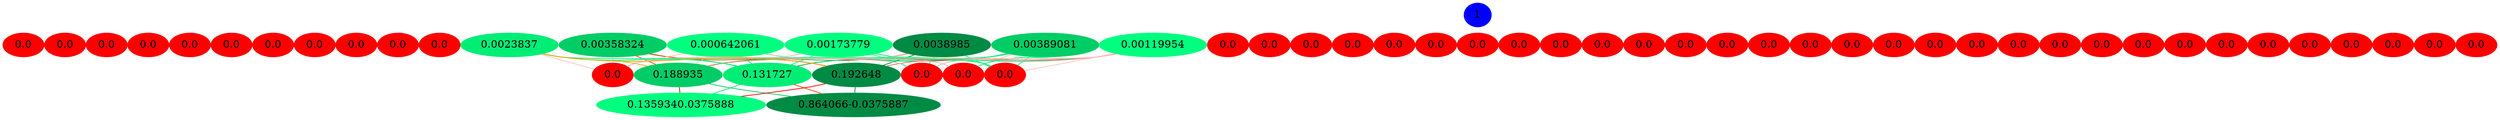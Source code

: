 graph {
	edge [bgcolor="purple:pink" color=yellow nodesep=0]
	graph [nodesep=0 ranksep=0]
	I [label=1 color=blue height=0.2 style=filled width=0.2]
	x_0 [label=0.0 color=red height=0.2 style=filled width=0.2]
	x_1 [label=0.0 color=red height=0.2 style=filled width=0.2]
	x_2 [label=0.0 color=red height=0.2 style=filled width=0.2]
	x_3 [label=0.0 color=red height=0.2 style=filled width=0.2]
	x_4 [label=0.0 color=red height=0.2 style=filled width=0.2]
	x_5 [label=0.0 color=red height=0.2 style=filled width=0.2]
	x_6 [label=0.0 color=red height=0.2 style=filled width=0.2]
	x_7 [label=0.0 color=red height=0.2 style=filled width=0.2]
	x_8 [label=0.0 color=red height=0.2 style=filled width=0.2]
	x_9 [label=0.0 color=red height=0.2 style=filled width=0.2]
	x_10 [label=0.0 color=red height=0.2 style=filled width=0.2]
	x_11 [label=0.00358324 color=springgreen3 fillcolor=springgreen3 height=0.2 style=filled width=0.2]
	x_12 [label=0.0 color=red height=0.2 style=filled width=0.2]
	x_13 [label=0.0 color=red height=0.2 style=filled width=0.2]
	x_14 [label=0.0 color=red height=0.2 style=filled width=0.2]
	x_15 [label=0.0 color=red height=0.2 style=filled width=0.2]
	x_16 [label=0.0 color=red height=0.2 style=filled width=0.2]
	x_17 [label=0.000642061 color=springgreen fillcolor=springgreen height=0.2 style=filled width=0.2]
	x_18 [label=0.00173779 color=springgreen1 fillcolor=springgreen1 height=0.2 style=filled width=0.2]
	x_19 [label=0.0 color=red height=0.2 style=filled width=0.2]
	x_20 [label=0.0 color=red height=0.2 style=filled width=0.2]
	x_21 [label=0.0 color=red height=0.2 style=filled width=0.2]
	x_22 [label=0.0 color=red height=0.2 style=filled width=0.2]
	x_23 [label=0.0 color=red height=0.2 style=filled width=0.2]
	x_24 [label=0.0038985 color=springgreen4 fillcolor=springgreen4 height=0.2 style=filled width=0.2]
	x_25 [label=0.0 color=red height=0.2 style=filled width=0.2]
	x_26 [label=0.0 color=red height=0.2 style=filled width=0.2]
	x_27 [label=0.0 color=red height=0.2 style=filled width=0.2]
	x_28 [label=0.0 color=red height=0.2 style=filled width=0.2]
	x_29 [label=0.0 color=red height=0.2 style=filled width=0.2]
	x_30 [label=0.0 color=red height=0.2 style=filled width=0.2]
	x_31 [label=0.00389081 color=springgreen3 fillcolor=springgreen3 height=0.2 style=filled width=0.2]
	x_32 [label=0.0 color=red height=0.2 style=filled width=0.2]
	x_33 [label=0.0 color=red height=0.2 style=filled width=0.2]
	x_34 [label=0.0 color=red height=0.2 style=filled width=0.2]
	x_35 [label=0.0 color=red height=0.2 style=filled width=0.2]
	x_36 [label=0.0 color=red height=0.2 style=filled width=0.2]
	x_37 [label=0.00119954 color=springgreen1 fillcolor=springgreen1 height=0.2 style=filled width=0.2]
	x_38 [label=0.0023837 color=springgreen2 fillcolor=springgreen2 height=0.2 style=filled width=0.2]
	x_39 [label=0.0 color=red height=0.2 style=filled width=0.2]
	x_40 [label=0.0 color=red height=0.2 style=filled width=0.2]
	x_41 [label=0.0 color=red height=0.2 style=filled width=0.2]
	x_42 [label=0.0 color=red height=0.2 style=filled width=0.2]
	x_43 [label=0.0 color=red height=0.2 style=filled width=0.2]
	x_44 [label=0.0 color=red height=0.2 style=filled width=0.2]
	x_45 [label=0.0 color=red height=0.2 style=filled width=0.2]
	x_46 [label=0.0 color=red height=0.2 style=filled width=0.2]
	x_47 [label=0.0 color=red height=0.2 style=filled width=0.2]
	x_48 [label=0.0 color=red height=0.2 style=filled width=0.2]
	I -- x_0 [style=invis]
	I -- x_1 [style=invis]
	I -- x_2 [style=invis]
	I -- x_3 [style=invis]
	I -- x_4 [style=invis]
	I -- x_5 [style=invis]
	I -- x_6 [style=invis]
	I -- x_7 [style=invis]
	I -- x_8 [style=invis]
	I -- x_9 [style=invis]
	I -- x_10 [style=invis]
	I -- x_11 [style=invis]
	I -- x_12 [style=invis]
	I -- x_13 [style=invis]
	I -- x_14 [style=invis]
	I -- x_15 [style=invis]
	I -- x_16 [style=invis]
	I -- x_17 [style=invis]
	I -- x_18 [style=invis]
	I -- x_19 [style=invis]
	I -- x_20 [style=invis]
	I -- x_21 [style=invis]
	I -- x_22 [style=invis]
	I -- x_23 [style=invis]
	I -- x_24 [style=invis]
	I -- x_25 [style=invis]
	I -- x_26 [style=invis]
	I -- x_27 [style=invis]
	I -- x_28 [style=invis]
	I -- x_29 [style=invis]
	I -- x_30 [style=invis]
	I -- x_31 [style=invis]
	I -- x_32 [style=invis]
	I -- x_33 [style=invis]
	I -- x_34 [style=invis]
	I -- x_35 [style=invis]
	I -- x_36 [style=invis]
	I -- x_37 [style=invis]
	I -- x_38 [style=invis]
	I -- x_39 [style=invis]
	I -- x_40 [style=invis]
	I -- x_41 [style=invis]
	I -- x_42 [style=invis]
	I -- x_43 [style=invis]
	I -- x_44 [style=invis]
	I -- x_45 [style=invis]
	I -- x_46 [style=invis]
	I -- x_47 [style=invis]
	I -- x_48 [style=invis]
	x1_0 [label=0.188935 color=springgreen3 fillcolor=springgreen3 height=0.2 style=filled width=0.2]
	x1_1 [label=0.131727 color=springgreen2 fillcolor=springgreen2 height=0.2 style=filled width=0.2]
	x1_2 [label=0.0 color=red fillcolor=red height=0.2 style=filled width=0.2]
	x1_3 [label=0.0 color=red fillcolor=red height=0.2 style=filled width=0.2]
	x1_4 [label=0.0 color=red fillcolor=red height=0.2 style=filled width=0.2]
	x1_5 [label=0.192648 color=springgreen4 fillcolor=springgreen4 height=0.2 style=filled width=0.2]
	x1_6 [label=0.0 color=red fillcolor=red height=0.2 style=filled width=0.2]
	x_11 -- x1_0 [color=orangered]
	x_17 -- x1_0 [color=rosybrown1]
	x_18 -- x1_0 [color=rosybrown1]
	x_24 -- x1_0 [color=springgreen3]
	x_31 -- x1_0 [color=springgreen3]
	x_37 -- x1_0 [color=salmon]
	x_38 -- x1_0 [color=orange]
	x_11 -- x1_1 [color=springgreen2]
	x_17 -- x1_1 [color=springgreen]
	x_18 -- x1_1 [color=springgreen]
	x_24 -- x1_1 [color=red3]
	x_31 -- x1_1 [color=red]
	x_37 -- x1_1 [color=springgreen]
	x_38 -- x1_1 [color=springgreen1]
	x_11 -- x1_2 [color=springgreen]
	x_17 -- x1_2 [color=rosybrown1]
	x_18 -- x1_2 [color=springgreen]
	x_24 -- x1_2 [color=springgreen]
	x_31 -- x1_2 [color=springgreen]
	x_37 -- x1_2 [color=rosybrown1]
	x_38 -- x1_2 [color=rosybrown1]
	x_11 -- x1_3 [color=springgreen]
	x_17 -- x1_3 [color=rosybrown1]
	x_18 -- x1_3 [color=rosybrown1]
	x_24 -- x1_3 [color=rosybrown1]
	x_31 -- x1_3 [color=rosybrown1]
	x_37 -- x1_3 [color=springgreen]
	x_38 -- x1_3 [color=rosybrown1]
	x_11 -- x1_4 [color=rosybrown1]
	x_17 -- x1_4 [color=springgreen]
	x_18 -- x1_4 [color=springgreen]
	x_24 -- x1_4 [color=springgreen]
	x_31 -- x1_4 [color=springgreen]
	x_37 -- x1_4 [color=rosybrown1]
	x_38 -- x1_4 [color=springgreen]
	x_11 -- x1_5 [color=orangered]
	x_17 -- x1_5 [color=rosybrown1]
	x_18 -- x1_5 [color=rosybrown1]
	x_24 -- x1_5 [color=springgreen4]
	x_31 -- x1_5 [color=springgreen3]
	x_37 -- x1_5 [color=salmon]
	x_38 -- x1_5 [color=orange]
	x_11 -- x1_6 [color=rosybrown1]
	x_17 -- x1_6 [color=rosybrown1]
	x_18 -- x1_6 [color=rosybrown1]
	x_24 -- x1_6 [color=rosybrown1]
	x_31 -- x1_6 [color=springgreen]
	x_37 -- x1_6 [color=rosybrown1]
	x_38 -- x1_6 [color=rosybrown1]
	x2_0 [label="0.1359340.0375888" color=springgreen fillcolor=springgreen height=0.2 style=filled width=0.2]
	x2_1 [label="0.864066-0.0375887" color=springgreen4 fillcolor=springgreen4 height=0.2 style=filled width=0.2]
	x1_0 -- x2_0 [color=red3]
	x1_1 -- x2_0 [color=springgreen2]
	x1_5 -- x2_0 [color=red]
	x1_0 -- x2_1 [color=springgreen3]
	x1_1 -- x2_1 [color=orangered]
	x1_5 -- x2_1 [color=springgreen4]
}
